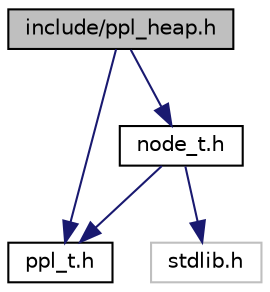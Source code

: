 digraph "include/ppl_heap.h"
{
  edge [fontname="Helvetica",fontsize="10",labelfontname="Helvetica",labelfontsize="10"];
  node [fontname="Helvetica",fontsize="10",shape=record];
  Node1 [label="include/ppl_heap.h",height=0.2,width=0.4,color="black", fillcolor="grey75", style="filled" fontcolor="black"];
  Node1 -> Node2 [color="midnightblue",fontsize="10",style="solid",fontname="Helvetica"];
  Node2 [label="ppl_t.h",height=0.2,width=0.4,color="black", fillcolor="white", style="filled",URL="$ppl__t_8h.html",tooltip="Contains definition of character popularity type. "];
  Node1 -> Node3 [color="midnightblue",fontsize="10",style="solid",fontname="Helvetica"];
  Node3 [label="node_t.h",height=0.2,width=0.4,color="black", fillcolor="white", style="filled",URL="$node__t_8h.html",tooltip="Determines node type and functions to work with it. "];
  Node3 -> Node4 [color="midnightblue",fontsize="10",style="solid",fontname="Helvetica"];
  Node4 [label="stdlib.h",height=0.2,width=0.4,color="grey75", fillcolor="white", style="filled"];
  Node3 -> Node2 [color="midnightblue",fontsize="10",style="solid",fontname="Helvetica"];
}
